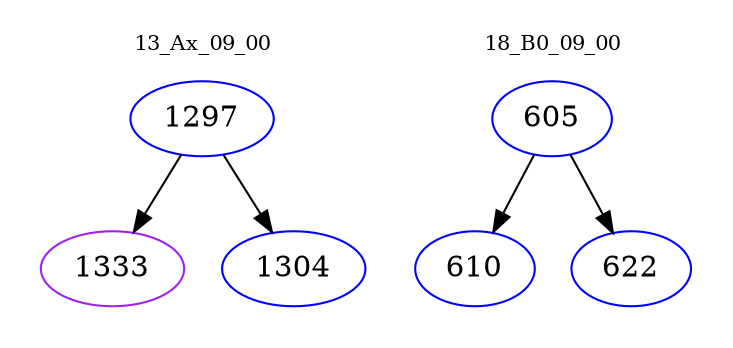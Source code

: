 digraph{
subgraph cluster_0 {
color = white
label = "13_Ax_09_00";
fontsize=10;
T0_1297 [label="1297", color="blue"]
T0_1297 -> T0_1333 [color="black"]
T0_1333 [label="1333", color="purple"]
T0_1297 -> T0_1304 [color="black"]
T0_1304 [label="1304", color="blue"]
}
subgraph cluster_1 {
color = white
label = "18_B0_09_00";
fontsize=10;
T1_605 [label="605", color="blue"]
T1_605 -> T1_610 [color="black"]
T1_610 [label="610", color="blue"]
T1_605 -> T1_622 [color="black"]
T1_622 [label="622", color="blue"]
}
}
